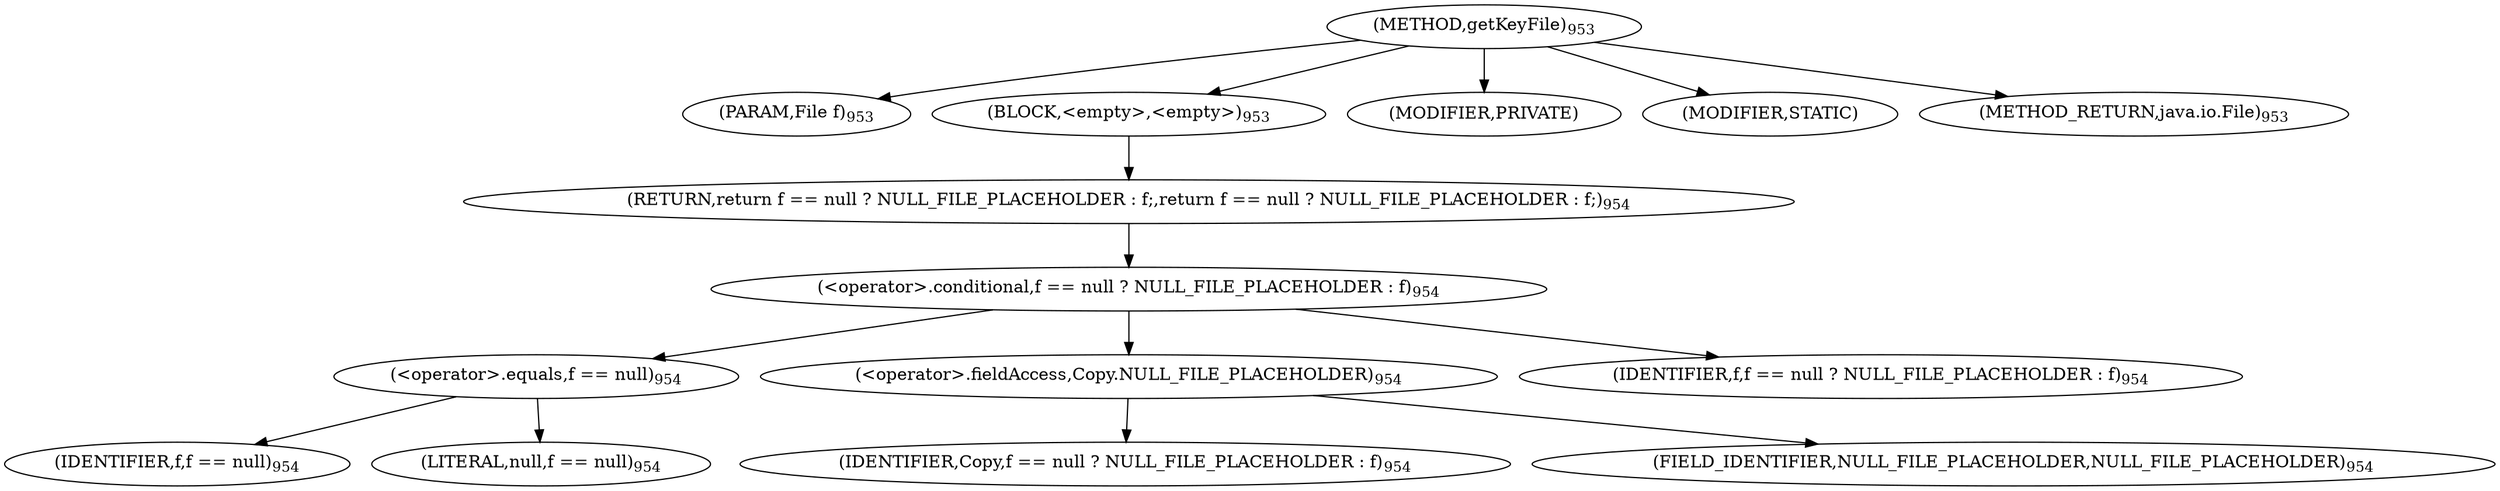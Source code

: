 digraph "getKeyFile" {  
"2574" [label = <(METHOD,getKeyFile)<SUB>953</SUB>> ]
"2575" [label = <(PARAM,File f)<SUB>953</SUB>> ]
"2576" [label = <(BLOCK,&lt;empty&gt;,&lt;empty&gt;)<SUB>953</SUB>> ]
"2577" [label = <(RETURN,return f == null ? NULL_FILE_PLACEHOLDER : f;,return f == null ? NULL_FILE_PLACEHOLDER : f;)<SUB>954</SUB>> ]
"2578" [label = <(&lt;operator&gt;.conditional,f == null ? NULL_FILE_PLACEHOLDER : f)<SUB>954</SUB>> ]
"2579" [label = <(&lt;operator&gt;.equals,f == null)<SUB>954</SUB>> ]
"2580" [label = <(IDENTIFIER,f,f == null)<SUB>954</SUB>> ]
"2581" [label = <(LITERAL,null,f == null)<SUB>954</SUB>> ]
"2582" [label = <(&lt;operator&gt;.fieldAccess,Copy.NULL_FILE_PLACEHOLDER)<SUB>954</SUB>> ]
"2583" [label = <(IDENTIFIER,Copy,f == null ? NULL_FILE_PLACEHOLDER : f)<SUB>954</SUB>> ]
"2584" [label = <(FIELD_IDENTIFIER,NULL_FILE_PLACEHOLDER,NULL_FILE_PLACEHOLDER)<SUB>954</SUB>> ]
"2585" [label = <(IDENTIFIER,f,f == null ? NULL_FILE_PLACEHOLDER : f)<SUB>954</SUB>> ]
"2586" [label = <(MODIFIER,PRIVATE)> ]
"2587" [label = <(MODIFIER,STATIC)> ]
"2588" [label = <(METHOD_RETURN,java.io.File)<SUB>953</SUB>> ]
  "2574" -> "2575" 
  "2574" -> "2576" 
  "2574" -> "2586" 
  "2574" -> "2587" 
  "2574" -> "2588" 
  "2576" -> "2577" 
  "2577" -> "2578" 
  "2578" -> "2579" 
  "2578" -> "2582" 
  "2578" -> "2585" 
  "2579" -> "2580" 
  "2579" -> "2581" 
  "2582" -> "2583" 
  "2582" -> "2584" 
}
